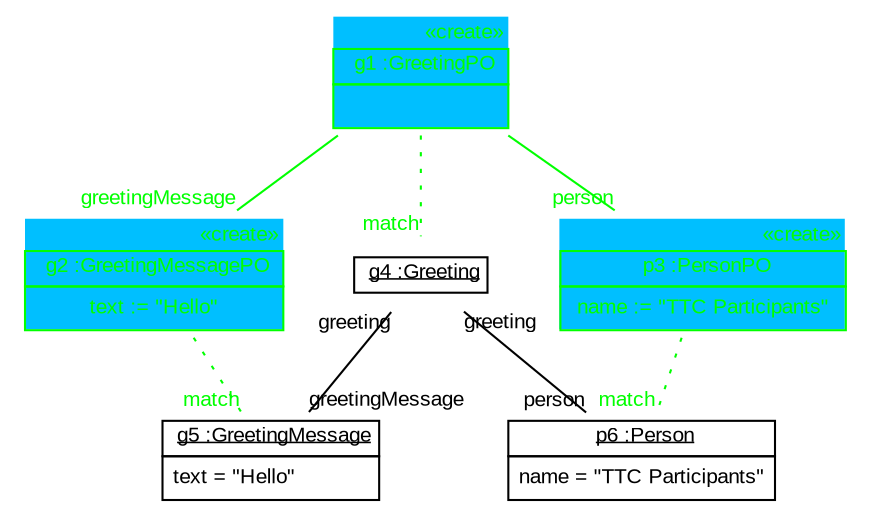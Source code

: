 graph ObjectDiagram {
   node [shape = none, fontsize = 10, fontname = "Arial"];
   edge [fontsize = 10, fontname = "Arial"];

g1 [label=<<table border='0' cellborder='1' cellspacing='0' color='green' bgcolor='deepskyblue'> <tr> <td border='0' align='right'><font color='green'>&#171;create&#187;</font></td></tr> <tr> <td align='center'> <font color='green'> g1 :GreetingPO </font></td></tr> <tr> <td align='left'> <table border='0' cellborder='0' cellspacing='0' color='green'> <tr> <td>  </td></tr></table></td></tr></table>>];
g2 [label=<<table border='0' cellborder='1' cellspacing='0' color='green' bgcolor='deepskyblue'> <tr> <td border='0' align='right'><font color='green'>&#171;create&#187;</font></td></tr> <tr> <td align='center'> <font color='green'> g2 :GreetingMessagePO </font></td></tr> <tr> <td align='left'> <table border='0' cellborder='0' cellspacing='0' color='green'> <tr><td><font color='green'> text := "Hello" </font></td></tr></table></td></tr></table>>];
p3 [label=<<table border='0' cellborder='1' cellspacing='0' color='green' bgcolor='deepskyblue'> <tr> <td border='0' align='right'><font color='green'>&#171;create&#187;</font></td></tr> <tr> <td align='center'> <font color='green'> p3 :PersonPO </font></td></tr> <tr> <td align='left'> <table border='0' cellborder='0' cellspacing='0' color='green'> <tr><td><font color='green'> name := "TTC Participants" </font></td></tr></table></td></tr></table>>];
g4 [label=<<table border='0' cellborder='1' cellspacing='0'> <tr> <td href="../../SDMLib/src/org/sdmlib/examples/helloworld/Greeting.java"> <u>g4 :Greeting</u></td></tr></table>>];
g5 [label=<<table border='0' cellborder='1' cellspacing='0'> <tr> <td href="../../SDMLib/src/org/sdmlib/examples/helloworld/GreetingMessage.java"> <u>g5 :GreetingMessage</u></td></tr><tr><td><table border='0' cellborder='0' cellspacing='0'><tr><td align='left'>text = "Hello"</td></tr></table></td></tr></table>>];
p6 [label=<<table border='0' cellborder='1' cellspacing='0'> <tr> <td href="../../SDMLib/src/org/sdmlib/examples/helloworld/Person.java"> <u>p6 :Person</u></td></tr><tr><td><table border='0' cellborder='0' cellspacing='0'><tr><td align='left'>name = "TTC Participants"</td></tr></table></td></tr></table>>];

g1 -- g4 [headlabel = "match" style="dotted" color="green" fontcolor="green"];
g2 -- g5 [headlabel = "match" style="dotted" color="green" fontcolor="green"];
p3 -- p6 [headlabel = "match" style="dotted" color="green" fontcolor="green"];
g1 -- g2 [headlabel = "greetingMessage" taillabel = "" color="green" fontcolor="green"];
g1 -- p3 [headlabel = "person" taillabel = "" color="green" fontcolor="green"];
g4 -- g5 [headlabel = "greetingMessage" taillabel = "greeting"];
g4 -- p6 [headlabel = "person" taillabel = "greeting"];
}
